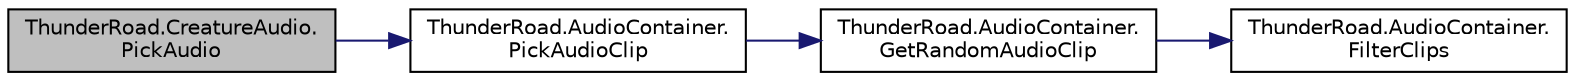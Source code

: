 digraph "ThunderRoad.CreatureAudio.PickAudio"
{
 // LATEX_PDF_SIZE
  edge [fontname="Helvetica",fontsize="10",labelfontname="Helvetica",labelfontsize="10"];
  node [fontname="Helvetica",fontsize="10",shape=record];
  rankdir="LR";
  Node1 [label="ThunderRoad.CreatureAudio.\lPickAudio",height=0.2,width=0.4,color="black", fillcolor="grey75", style="filled", fontcolor="black",tooltip="Picks the audio."];
  Node1 -> Node2 [color="midnightblue",fontsize="10",style="solid",fontname="Helvetica"];
  Node2 [label="ThunderRoad.AudioContainer.\lPickAudioClip",height=0.2,width=0.4,color="black", fillcolor="white", style="filled",URL="$class_thunder_road_1_1_audio_container.html#a5bf8a71a417a47856982731578126394",tooltip="Picks the audio clip."];
  Node2 -> Node3 [color="midnightblue",fontsize="10",style="solid",fontname="Helvetica"];
  Node3 [label="ThunderRoad.AudioContainer.\lGetRandomAudioClip",height=0.2,width=0.4,color="black", fillcolor="white", style="filled",URL="$class_thunder_road_1_1_audio_container.html#aadf810963bdf687b73b2bd1de98fdfce",tooltip="Gets the random audio clip."];
  Node3 -> Node4 [color="midnightblue",fontsize="10",style="solid",fontname="Helvetica"];
  Node4 [label="ThunderRoad.AudioContainer.\lFilterClips",height=0.2,width=0.4,color="black", fillcolor="white", style="filled",URL="$class_thunder_road_1_1_audio_container.html#a8e3704d5b9723df2ab8e45b6dc092572",tooltip="Filters the clips."];
}
